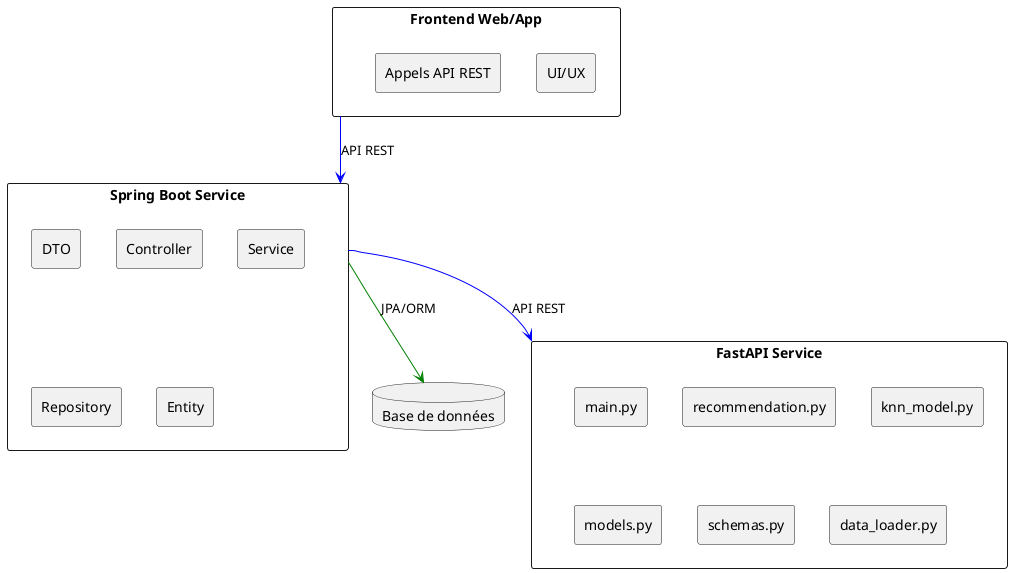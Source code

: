 @startuml
skinparam componentStyle rectangle

' Composants principaux
component "Frontend Web/App" as Frontend {
  [UI/UX]
  [Appels API REST]
}

component "Spring Boot Service" as SpringBoot {
  [DTO]
  [Controller]
  [Service]
  [Repository]
  [Entity]
}

component "FastAPI Service" as FastAPI {
  [main.py]
  [recommendation.py]
  [knn_model.py]
  [models.py]
  [schemas.py]
  [data_loader.py]
}

database "Base de données" as DB

' Relations
Frontend -[#blue]-> SpringBoot : API REST
SpringBoot -[#blue]-> FastAPI : API REST
SpringBoot -[#green]-> DB : JPA/ORM

@enduml
